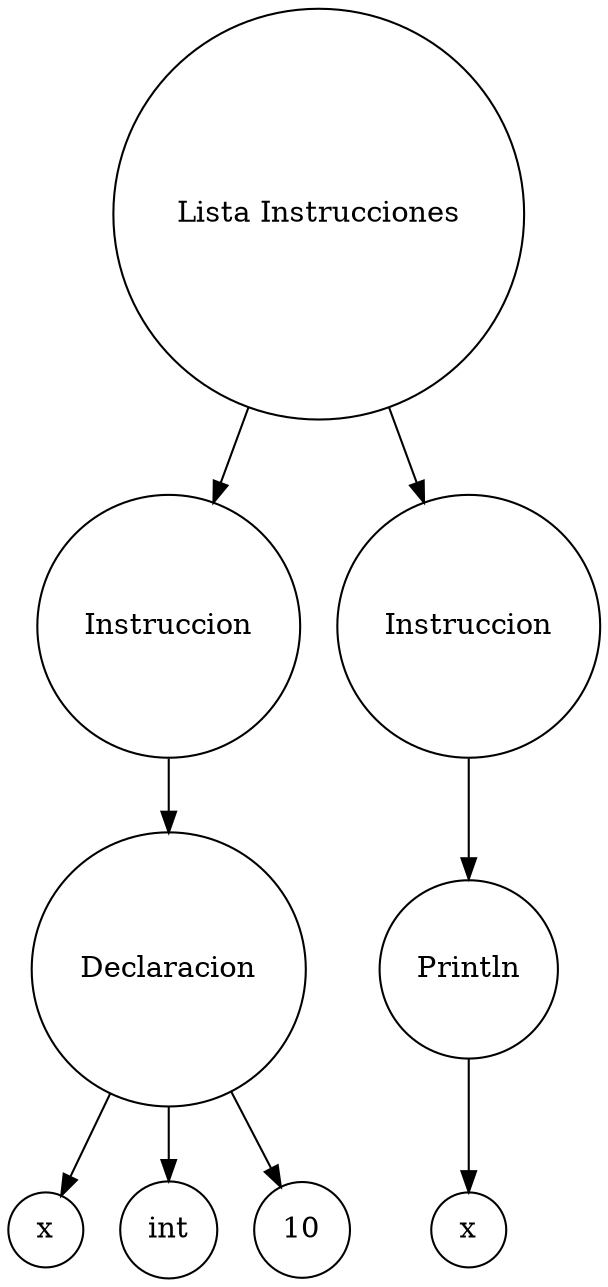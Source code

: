 digraph G {
node[shape=circle];
nodoPrincipal[label = "Lista Instrucciones"];
nodoPrincipal[label = "Lista Instrucciones"];
nodo10[label = "Instruccion"];
nodo110[label = "Declaracion"];
nodo210[label = "x"];
nodo310[label = "int"];
nodo10 -> nodo110;
nodo110 -> nodo210;
nodo110 -> nodo310;
nodo110 -> nodo1392;
nodo1392[label ="10"];
nodoPrincipal->nodo10;
nodo30[label = "Instruccion"];
nodo130[label = "Println"];
nodo30 -> nodo130;
nodo130 -> nodo37;
nodo37[label ="x"];
nodoPrincipal->nodo30;

}
